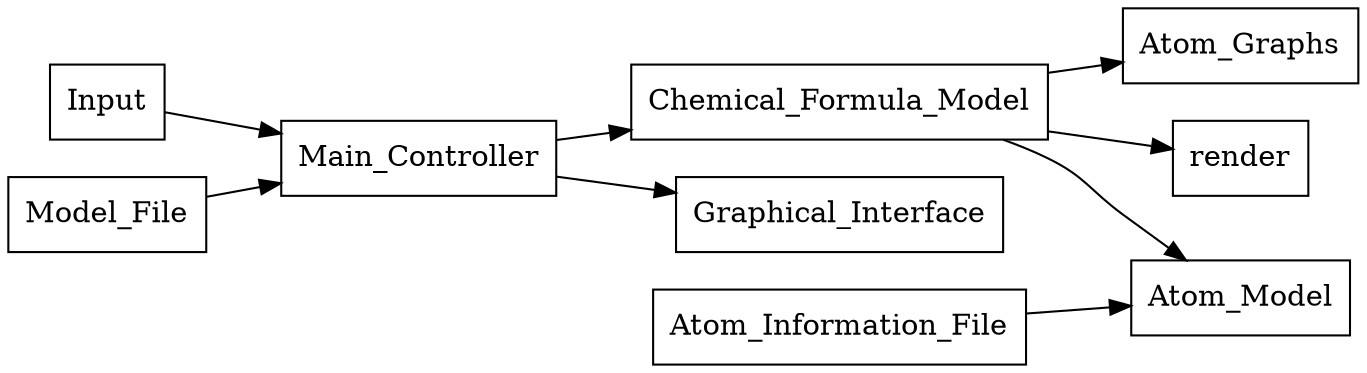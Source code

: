 digraph system_model{
        rankdir=LR;
        node[shape=box];
        Input -> Main_Controller -> Chemical_Formula_Model -> Atom_Model;
        Model_File -> Main_Controller -> Graphical_Interface;
        Chemical_Formula_Model -> Atom_Graphs;
        Chemical_Formula_Model -> render;
        Atom_Information_File -> Atom_Model;
        
}
